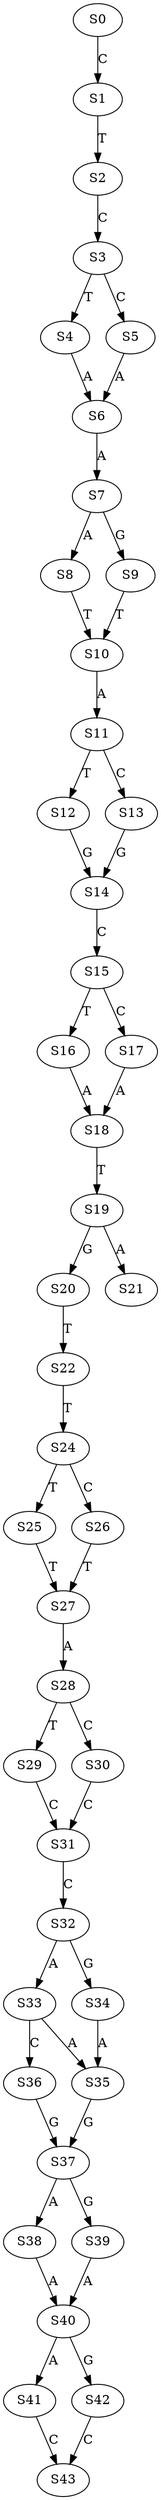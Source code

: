 strict digraph  {
	S0 -> S1 [ label = C ];
	S1 -> S2 [ label = T ];
	S2 -> S3 [ label = C ];
	S3 -> S4 [ label = T ];
	S3 -> S5 [ label = C ];
	S4 -> S6 [ label = A ];
	S5 -> S6 [ label = A ];
	S6 -> S7 [ label = A ];
	S7 -> S8 [ label = A ];
	S7 -> S9 [ label = G ];
	S8 -> S10 [ label = T ];
	S9 -> S10 [ label = T ];
	S10 -> S11 [ label = A ];
	S11 -> S12 [ label = T ];
	S11 -> S13 [ label = C ];
	S12 -> S14 [ label = G ];
	S13 -> S14 [ label = G ];
	S14 -> S15 [ label = C ];
	S15 -> S16 [ label = T ];
	S15 -> S17 [ label = C ];
	S16 -> S18 [ label = A ];
	S17 -> S18 [ label = A ];
	S18 -> S19 [ label = T ];
	S19 -> S20 [ label = G ];
	S19 -> S21 [ label = A ];
	S20 -> S22 [ label = T ];
	S22 -> S24 [ label = T ];
	S24 -> S25 [ label = T ];
	S24 -> S26 [ label = C ];
	S25 -> S27 [ label = T ];
	S26 -> S27 [ label = T ];
	S27 -> S28 [ label = A ];
	S28 -> S29 [ label = T ];
	S28 -> S30 [ label = C ];
	S29 -> S31 [ label = C ];
	S30 -> S31 [ label = C ];
	S31 -> S32 [ label = C ];
	S32 -> S33 [ label = A ];
	S32 -> S34 [ label = G ];
	S33 -> S35 [ label = A ];
	S33 -> S36 [ label = C ];
	S34 -> S35 [ label = A ];
	S35 -> S37 [ label = G ];
	S36 -> S37 [ label = G ];
	S37 -> S38 [ label = A ];
	S37 -> S39 [ label = G ];
	S38 -> S40 [ label = A ];
	S39 -> S40 [ label = A ];
	S40 -> S41 [ label = A ];
	S40 -> S42 [ label = G ];
	S41 -> S43 [ label = C ];
	S42 -> S43 [ label = C ];
}
